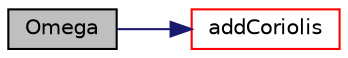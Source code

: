 digraph "Omega"
{
  bgcolor="transparent";
  edge [fontname="Helvetica",fontsize="10",labelfontname="Helvetica",labelfontsize="10"];
  node [fontname="Helvetica",fontsize="10",shape=record];
  rankdir="LR";
  Node319 [label="Omega",height=0.2,width=0.4,color="black", fillcolor="grey75", style="filled", fontcolor="black"];
  Node319 -> Node320 [color="midnightblue",fontsize="10",style="solid",fontname="Helvetica"];
  Node320 [label="addCoriolis",height=0.2,width=0.4,color="red",URL="$a22681.html#ad34ca5a7d926a60e061d288e019a56a4",tooltip="Add the Coriolis force contribution to the acceleration field. "];
}
